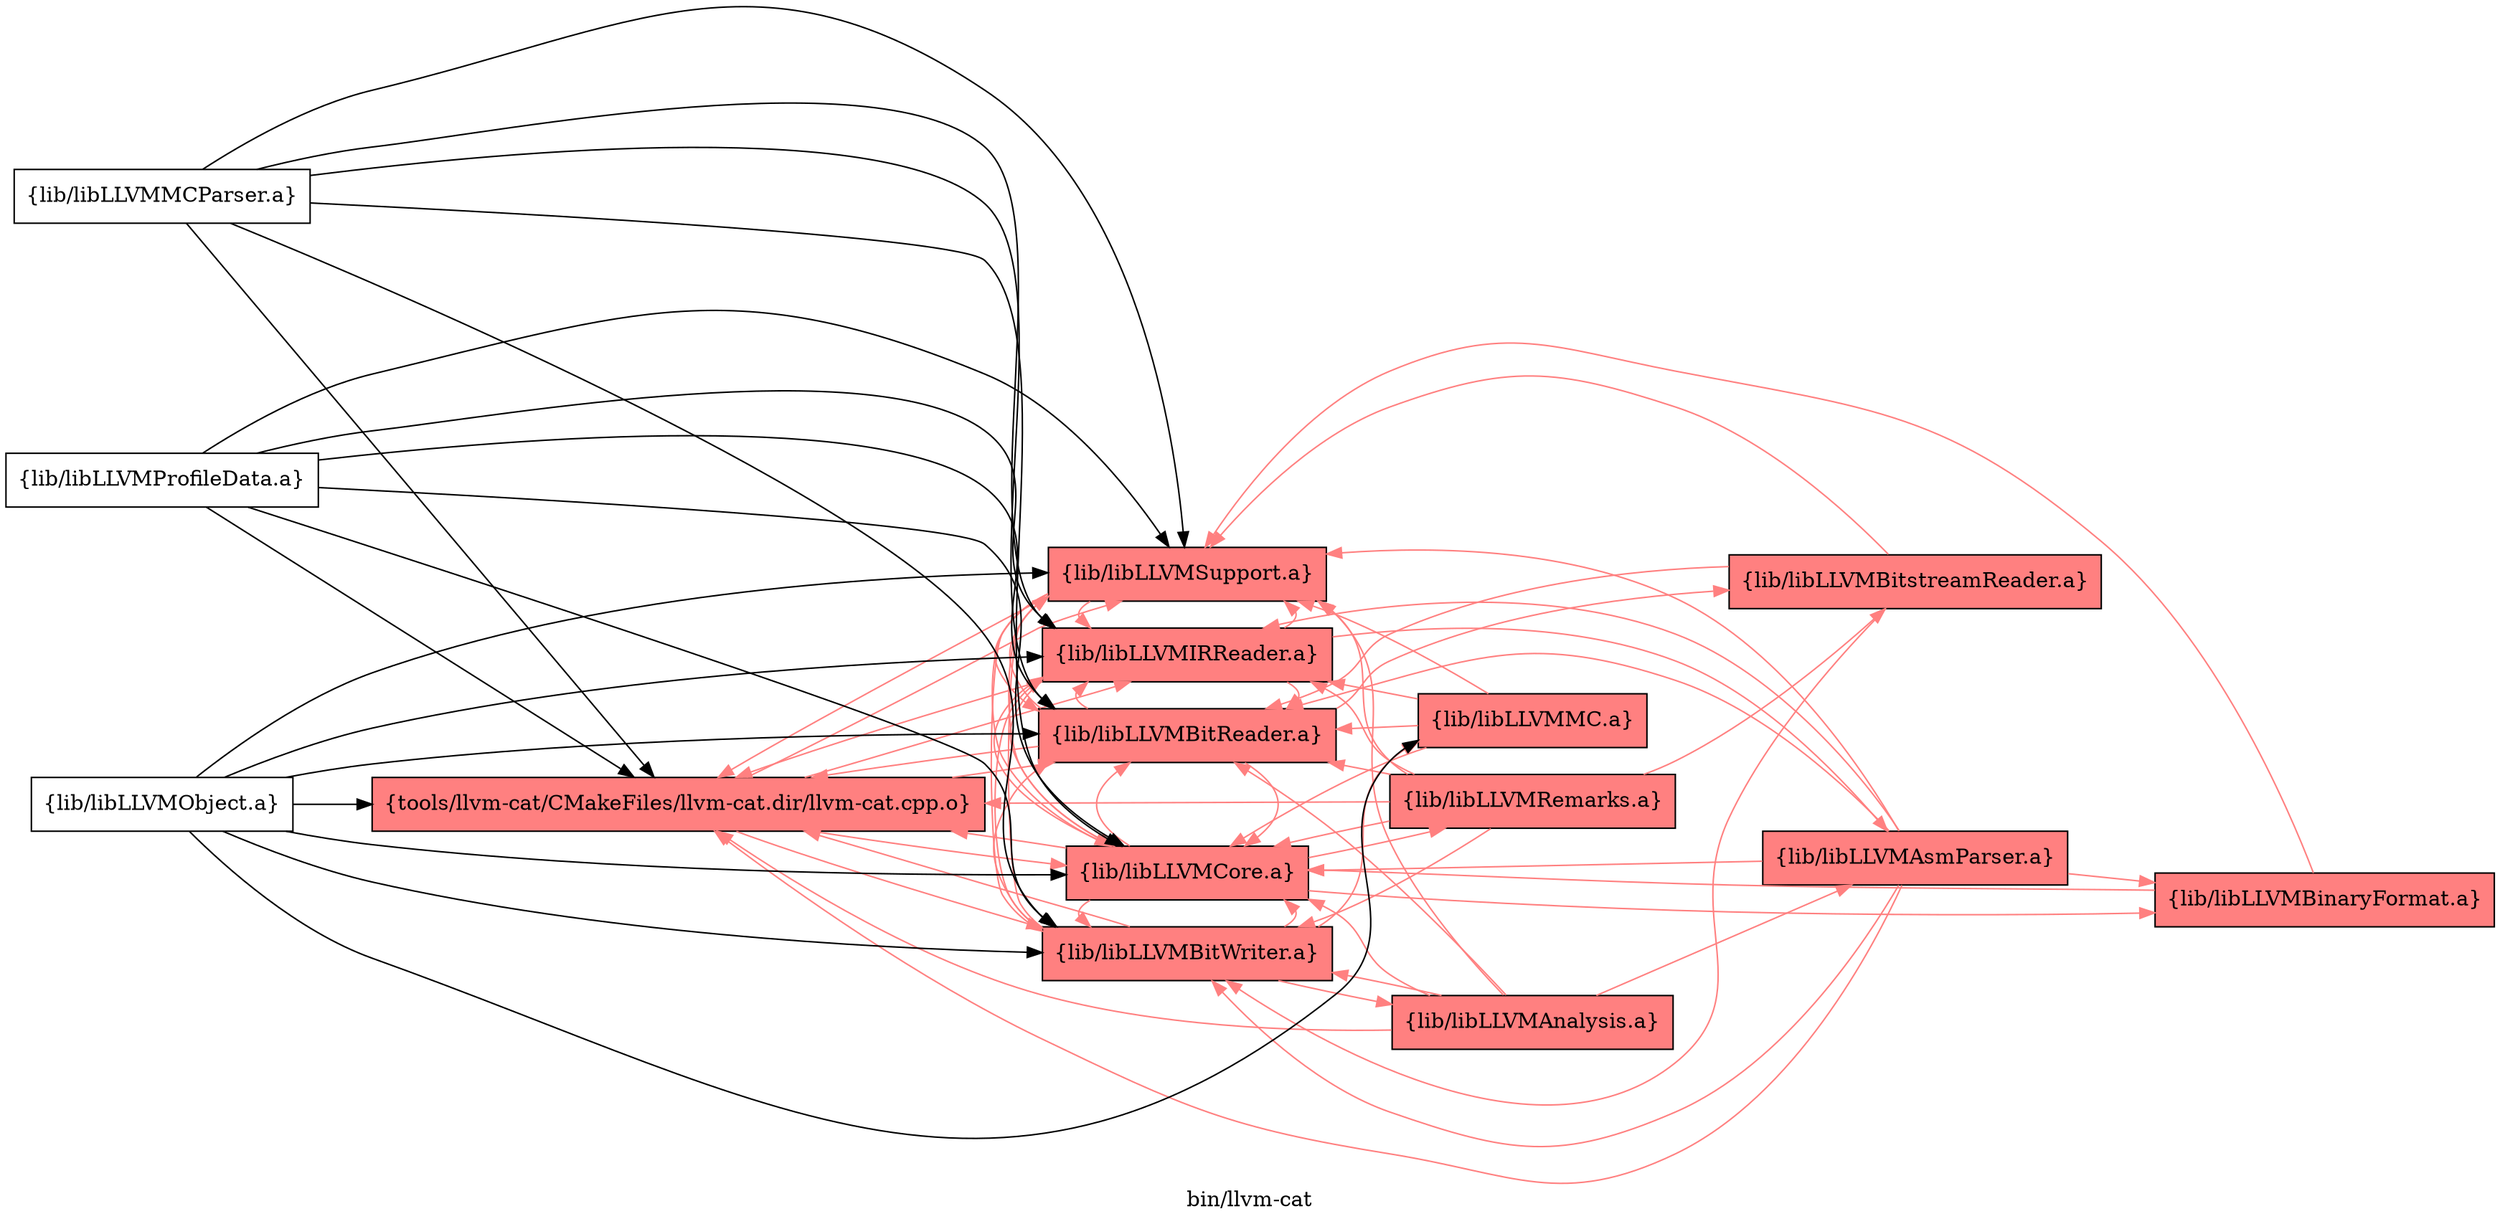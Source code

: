digraph "bin/llvm-cat" {
	label="bin/llvm-cat";
	rankdir="LR"
	{ rank=same; Node0x55a6056f8d18;  }
	{ rank=same; Node0x55a6056fd638; Node0x55a6056fd138; Node0x55a6056f9178; Node0x55a6056f8c78; Node0x55a6056f9b78;  }

	Node0x55a6056f8d18 [shape=record,shape=box,style=filled,fillcolor="1.000000 0.5 1",group=1,label="{tools/llvm-cat/CMakeFiles/llvm-cat.dir/llvm-cat.cpp.o}"];
	Node0x55a6056f8d18 -> Node0x55a6056fd638[color="1.000000 0.5 1"];
	Node0x55a6056f8d18 -> Node0x55a6056fd138[color="1.000000 0.5 1"];
	Node0x55a6056f8d18 -> Node0x55a6056f9178[color="1.000000 0.5 1"];
	Node0x55a6056f8d18 -> Node0x55a6056f8c78[color="1.000000 0.5 1"];
	Node0x55a6056f8d18 -> Node0x55a6056f9b78[color="1.000000 0.5 1"];
	Node0x55a6056fd638 [shape=record,shape=box,style=filled,fillcolor="1.000000 0.5 1",group=1,label="{lib/libLLVMIRReader.a}"];
	Node0x55a6056fd638 -> Node0x55a6056f8d18[color="1.000000 0.5 1"];
	Node0x55a6056fd638 -> Node0x55a6056fd138[color="1.000000 0.5 1"];
	Node0x55a6056fd638 -> Node0x55a6056f8c78[color="1.000000 0.5 1"];
	Node0x55a6056fd638 -> Node0x55a6056f9b78[color="1.000000 0.5 1"];
	Node0x55a6056fd638 -> Node0x55a6056f9678[color="1.000000 0.5 1"];
	Node0x55a6056fd138 [shape=record,shape=box,style=filled,fillcolor="1.000000 0.5 1",group=1,label="{lib/libLLVMBitReader.a}"];
	Node0x55a6056fd138 -> Node0x55a6056f8d18[color="1.000000 0.5 1"];
	Node0x55a6056fd138 -> Node0x55a6056fd638[color="1.000000 0.5 1"];
	Node0x55a6056fd138 -> Node0x55a6056f8c78[color="1.000000 0.5 1"];
	Node0x55a6056fd138 -> Node0x55a6056f9b78[color="1.000000 0.5 1"];
	Node0x55a6056fd138 -> Node0x55a6057015f8[color="1.000000 0.5 1"];
	Node0x55a6056f9178 [shape=record,shape=box,style=filled,fillcolor="1.000000 0.5 1",group=1,label="{lib/libLLVMBitWriter.a}"];
	Node0x55a6056f9178 -> Node0x55a6056f8d18[color="1.000000 0.5 1"];
	Node0x55a6056f9178 -> Node0x55a6056fd638[color="1.000000 0.5 1"];
	Node0x55a6056f9178 -> Node0x55a6056fd138[color="1.000000 0.5 1"];
	Node0x55a6056f9178 -> Node0x55a6056f8c78[color="1.000000 0.5 1"];
	Node0x55a6056f9178 -> Node0x55a6056f9b78[color="1.000000 0.5 1"];
	Node0x55a6056f9178 -> Node0x55a6056fa438[color="1.000000 0.5 1"];
	Node0x55a6056f9178 -> Node0x55a605701c38[color="1.000000 0.5 1"];
	Node0x55a6056f8c78 [shape=record,shape=box,style=filled,fillcolor="1.000000 0.5 1",group=1,label="{lib/libLLVMCore.a}"];
	Node0x55a6056f8c78 -> Node0x55a6056f8d18[color="1.000000 0.5 1"];
	Node0x55a6056f8c78 -> Node0x55a6056fd138[color="1.000000 0.5 1"];
	Node0x55a6056f8c78 -> Node0x55a6056f9178[color="1.000000 0.5 1"];
	Node0x55a6056f8c78 -> Node0x55a6056f9b78[color="1.000000 0.5 1"];
	Node0x55a6056f8c78 -> Node0x55a6056fe628[color="1.000000 0.5 1"];
	Node0x55a6056f8c78 -> Node0x55a6056fd638[color="1.000000 0.5 1"];
	Node0x55a6056f8c78 -> Node0x55a6057006f8[color="1.000000 0.5 1"];
	Node0x55a6056f9b78 [shape=record,shape=box,style=filled,fillcolor="1.000000 0.5 1",group=1,label="{lib/libLLVMSupport.a}"];
	Node0x55a6056f9b78 -> Node0x55a6056fd638[color="1.000000 0.5 1"];
	Node0x55a6056f9b78 -> Node0x55a6056fd138[color="1.000000 0.5 1"];
	Node0x55a6056f9b78 -> Node0x55a6056f8c78[color="1.000000 0.5 1"];
	Node0x55a6056f9b78 -> Node0x55a6056f8d18[color="1.000000 0.5 1"];
	Node0x55a6056f9b78 -> Node0x55a6056f9178[color="1.000000 0.5 1"];
	Node0x55a6056f9678 [shape=record,shape=box,style=filled,fillcolor="1.000000 0.5 1",group=1,label="{lib/libLLVMAsmParser.a}"];
	Node0x55a6056f9678 -> Node0x55a6056f8d18[color="1.000000 0.5 1"];
	Node0x55a6056f9678 -> Node0x55a6056fd638[color="1.000000 0.5 1"];
	Node0x55a6056f9678 -> Node0x55a6056fd138[color="1.000000 0.5 1"];
	Node0x55a6056f9678 -> Node0x55a6056f8c78[color="1.000000 0.5 1"];
	Node0x55a6056f9678 -> Node0x55a6056f9b78[color="1.000000 0.5 1"];
	Node0x55a6056f9678 -> Node0x55a6056f9178[color="1.000000 0.5 1"];
	Node0x55a6056f9678 -> Node0x55a6056fe628[color="1.000000 0.5 1"];
	Node0x55a6057015f8 [shape=record,shape=box,style=filled,fillcolor="1.000000 0.5 1",group=1,label="{lib/libLLVMBitstreamReader.a}"];
	Node0x55a6057015f8 -> Node0x55a6056fd138[color="1.000000 0.5 1"];
	Node0x55a6057015f8 -> Node0x55a6056f9178[color="1.000000 0.5 1"];
	Node0x55a6057015f8 -> Node0x55a6056f9b78[color="1.000000 0.5 1"];
	Node0x55a6056fa438 [shape=record,shape=box,style=filled,fillcolor="1.000000 0.5 1",group=1,label="{lib/libLLVMAnalysis.a}"];
	Node0x55a6056fa438 -> Node0x55a6056f8d18[color="1.000000 0.5 1"];
	Node0x55a6056fa438 -> Node0x55a6056fd138[color="1.000000 0.5 1"];
	Node0x55a6056fa438 -> Node0x55a6056f8c78[color="1.000000 0.5 1"];
	Node0x55a6056fa438 -> Node0x55a6056f9b78[color="1.000000 0.5 1"];
	Node0x55a6056fa438 -> Node0x55a6056f9678[color="1.000000 0.5 1"];
	Node0x55a6056fa438 -> Node0x55a6056f9178[color="1.000000 0.5 1"];
	Node0x55a605701c38 [shape=record,shape=box,style=filled,fillcolor="1.000000 0.5 1",group=1,label="{lib/libLLVMMC.a}"];
	Node0x55a605701c38 -> Node0x55a6056f8c78[color="1.000000 0.5 1"];
	Node0x55a605701c38 -> Node0x55a6056f9b78[color="1.000000 0.5 1"];
	Node0x55a605701c38 -> Node0x55a6056fd638[color="1.000000 0.5 1"];
	Node0x55a605701c38 -> Node0x55a6056fd138[color="1.000000 0.5 1"];
	Node0x55a6056fe628 [shape=record,shape=box,style=filled,fillcolor="1.000000 0.5 1",group=1,label="{lib/libLLVMBinaryFormat.a}"];
	Node0x55a6056fe628 -> Node0x55a6056f8c78[color="1.000000 0.5 1"];
	Node0x55a6056fe628 -> Node0x55a6056f9b78[color="1.000000 0.5 1"];
	Node0x55a6057006f8 [shape=record,shape=box,style=filled,fillcolor="1.000000 0.5 1",group=1,label="{lib/libLLVMRemarks.a}"];
	Node0x55a6057006f8 -> Node0x55a6056f9b78[color="1.000000 0.5 1"];
	Node0x55a6057006f8 -> Node0x55a6056fd138[color="1.000000 0.5 1"];
	Node0x55a6057006f8 -> Node0x55a6056f9178[color="1.000000 0.5 1"];
	Node0x55a6057006f8 -> Node0x55a6056f8c78[color="1.000000 0.5 1"];
	Node0x55a6057006f8 -> Node0x55a6056fd638[color="1.000000 0.5 1"];
	Node0x55a6057006f8 -> Node0x55a6056f8d18[color="1.000000 0.5 1"];
	Node0x55a6057006f8 -> Node0x55a6057015f8[color="1.000000 0.5 1"];
	Node0x55a6056f9f38 [shape=record,shape=box,group=0,label="{lib/libLLVMProfileData.a}"];
	Node0x55a6056f9f38 -> Node0x55a6056f8d18;
	Node0x55a6056f9f38 -> Node0x55a6056fd638;
	Node0x55a6056f9f38 -> Node0x55a6056fd138;
	Node0x55a6056f9f38 -> Node0x55a6056f9178;
	Node0x55a6056f9f38 -> Node0x55a6056f8c78;
	Node0x55a6056f9f38 -> Node0x55a6056f9b78;
	Node0x55a6056fae38 [shape=record,shape=box,group=0,label="{lib/libLLVMObject.a}"];
	Node0x55a6056fae38 -> Node0x55a6056f8d18;
	Node0x55a6056fae38 -> Node0x55a6056fd638;
	Node0x55a6056fae38 -> Node0x55a6056fd138;
	Node0x55a6056fae38 -> Node0x55a6056f9178;
	Node0x55a6056fae38 -> Node0x55a6056f8c78;
	Node0x55a6056fae38 -> Node0x55a6056f9b78;
	Node0x55a6056fae38 -> Node0x55a605701c38;
	Node0x55a6057010f8 [shape=record,shape=box,group=0,label="{lib/libLLVMMCParser.a}"];
	Node0x55a6057010f8 -> Node0x55a6056f8d18;
	Node0x55a6057010f8 -> Node0x55a6056fd638;
	Node0x55a6057010f8 -> Node0x55a6056fd138;
	Node0x55a6057010f8 -> Node0x55a6056f9b78;
	Node0x55a6057010f8 -> Node0x55a6056f8c78;
	Node0x55a6057010f8 -> Node0x55a6056f9178;
}
